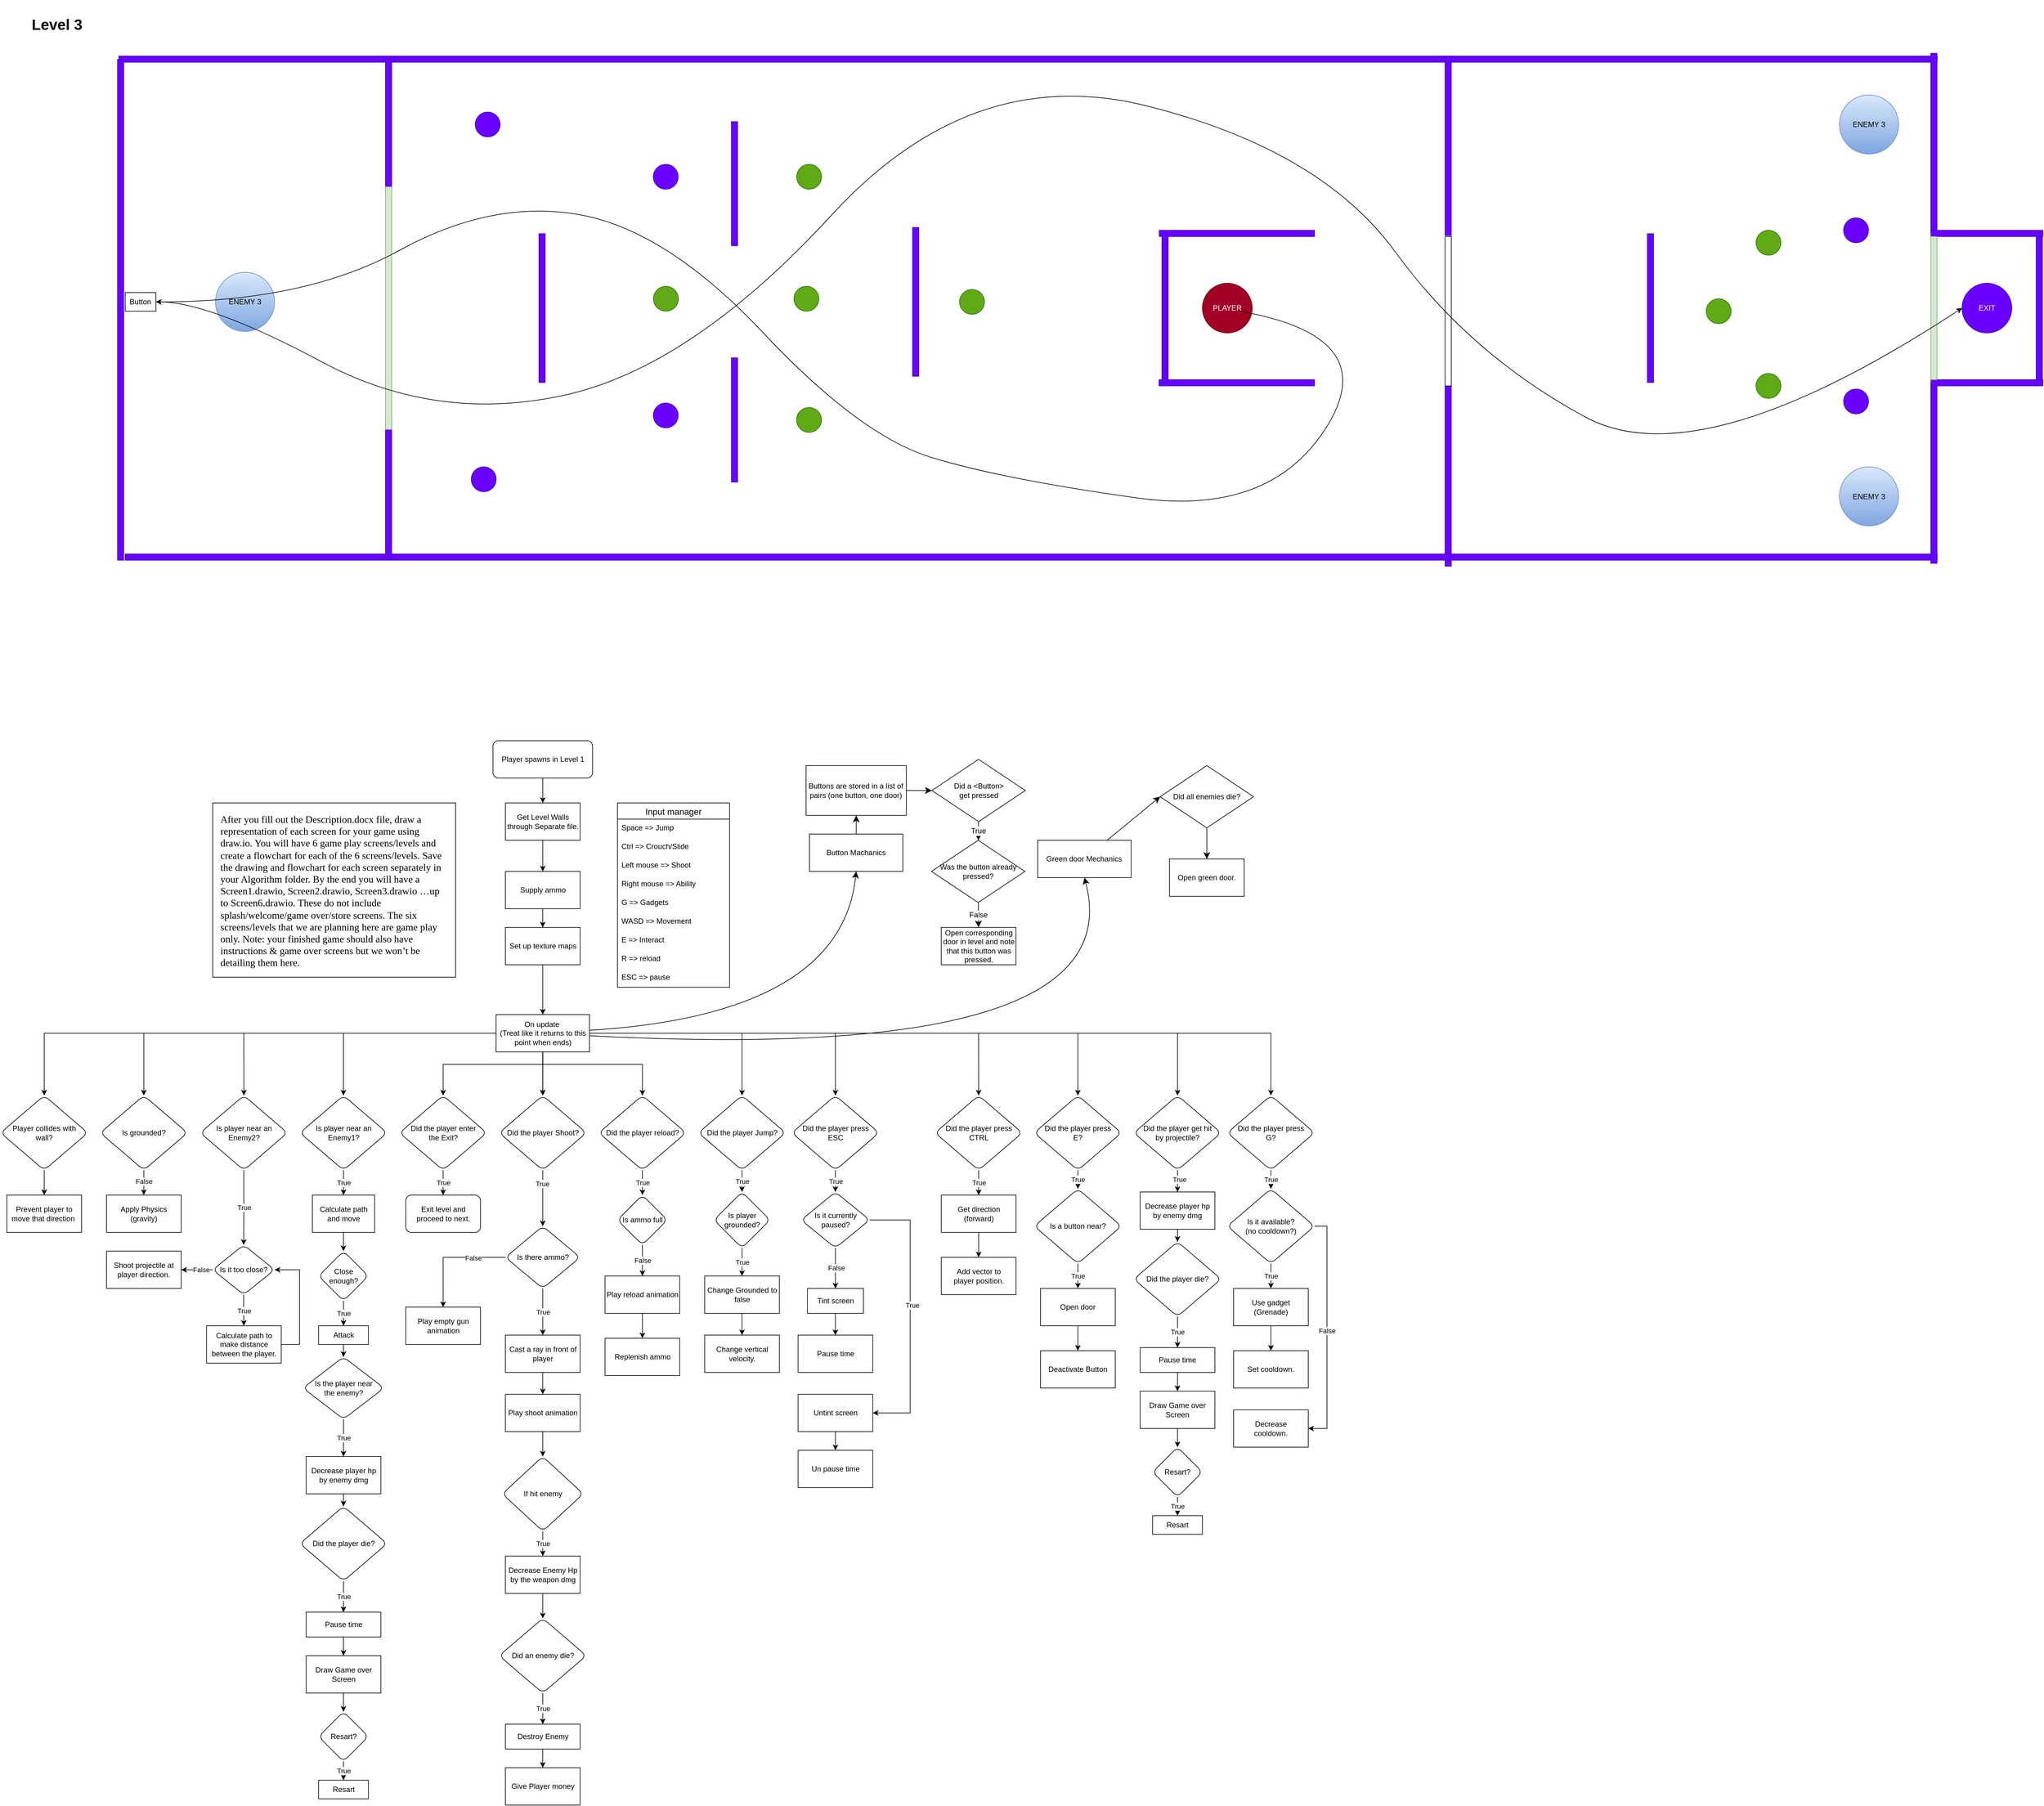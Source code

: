 <mxfile version="26.2.14">
  <diagram name="Page-1" id="2xfqD6G6PX9wo0LNrm-w">
    <mxGraphModel dx="1386" dy="951" grid="1" gridSize="10" guides="1" tooltips="1" connect="1" arrows="1" fold="1" page="1" pageScale="1" pageWidth="1200" pageHeight="2400" math="0" shadow="0">
      <root>
        <mxCell id="0" />
        <mxCell id="1" parent="0" />
        <mxCell id="4vGkz7nxXuu8QmF7Kftd-1" value="" style="edgeStyle=orthogonalEdgeStyle;rounded=0;orthogonalLoop=1;jettySize=auto;html=1;" parent="1" source="4vGkz7nxXuu8QmF7Kftd-2" target="4vGkz7nxXuu8QmF7Kftd-91" edge="1">
          <mxGeometry relative="1" as="geometry" />
        </mxCell>
        <mxCell id="4vGkz7nxXuu8QmF7Kftd-2" value="Player spawns in Level 1" style="rounded=1;whiteSpace=wrap;html=1;" parent="1" vertex="1">
          <mxGeometry x="790.64" y="1190" width="160" height="60" as="geometry" />
        </mxCell>
        <mxCell id="4vGkz7nxXuu8QmF7Kftd-3" value="Input manager" style="swimlane;fontStyle=0;childLayout=stackLayout;horizontal=1;startSize=26;horizontalStack=0;resizeParent=1;resizeParentMax=0;resizeLast=0;collapsible=1;marginBottom=0;align=center;fontSize=14;" parent="1" vertex="1">
          <mxGeometry x="990.64" y="1290" width="180" height="296" as="geometry">
            <mxRectangle x="790" y="520" width="130" height="30" as="alternateBounds" />
          </mxGeometry>
        </mxCell>
        <mxCell id="4vGkz7nxXuu8QmF7Kftd-4" value="Space =&amp;gt; Jump" style="text;strokeColor=none;fillColor=none;spacingLeft=4;spacingRight=4;overflow=hidden;rotatable=0;points=[[0,0.5],[1,0.5]];portConstraint=eastwest;fontSize=12;whiteSpace=wrap;html=1;" parent="4vGkz7nxXuu8QmF7Kftd-3" vertex="1">
          <mxGeometry y="26" width="180" height="30" as="geometry" />
        </mxCell>
        <mxCell id="4vGkz7nxXuu8QmF7Kftd-5" value="Ctrl =&amp;gt; Crouch/Slide" style="text;strokeColor=none;fillColor=none;spacingLeft=4;spacingRight=4;overflow=hidden;rotatable=0;points=[[0,0.5],[1,0.5]];portConstraint=eastwest;fontSize=12;whiteSpace=wrap;html=1;" parent="4vGkz7nxXuu8QmF7Kftd-3" vertex="1">
          <mxGeometry y="56" width="180" height="30" as="geometry" />
        </mxCell>
        <mxCell id="4vGkz7nxXuu8QmF7Kftd-6" value="Left mouse =&amp;gt; Shoot" style="text;strokeColor=none;fillColor=none;spacingLeft=4;spacingRight=4;overflow=hidden;rotatable=0;points=[[0,0.5],[1,0.5]];portConstraint=eastwest;fontSize=12;whiteSpace=wrap;html=1;" parent="4vGkz7nxXuu8QmF7Kftd-3" vertex="1">
          <mxGeometry y="86" width="180" height="30" as="geometry" />
        </mxCell>
        <mxCell id="4vGkz7nxXuu8QmF7Kftd-7" value="Right mouse =&amp;gt; Ability" style="text;strokeColor=none;fillColor=none;spacingLeft=4;spacingRight=4;overflow=hidden;rotatable=0;points=[[0,0.5],[1,0.5]];portConstraint=eastwest;fontSize=12;whiteSpace=wrap;html=1;" parent="4vGkz7nxXuu8QmF7Kftd-3" vertex="1">
          <mxGeometry y="116" width="180" height="30" as="geometry" />
        </mxCell>
        <mxCell id="4vGkz7nxXuu8QmF7Kftd-8" value="G =&amp;gt; Gadgets" style="text;strokeColor=none;fillColor=none;spacingLeft=4;spacingRight=4;overflow=hidden;rotatable=0;points=[[0,0.5],[1,0.5]];portConstraint=eastwest;fontSize=12;whiteSpace=wrap;html=1;" parent="4vGkz7nxXuu8QmF7Kftd-3" vertex="1">
          <mxGeometry y="146" width="180" height="30" as="geometry" />
        </mxCell>
        <mxCell id="4vGkz7nxXuu8QmF7Kftd-9" value="WASD =&amp;gt; Movement" style="text;strokeColor=none;fillColor=none;spacingLeft=4;spacingRight=4;overflow=hidden;rotatable=0;points=[[0,0.5],[1,0.5]];portConstraint=eastwest;fontSize=12;whiteSpace=wrap;html=1;" parent="4vGkz7nxXuu8QmF7Kftd-3" vertex="1">
          <mxGeometry y="176" width="180" height="30" as="geometry" />
        </mxCell>
        <mxCell id="4vGkz7nxXuu8QmF7Kftd-10" value="E =&amp;gt; Interact" style="text;strokeColor=none;fillColor=none;spacingLeft=4;spacingRight=4;overflow=hidden;rotatable=0;points=[[0,0.5],[1,0.5]];portConstraint=eastwest;fontSize=12;whiteSpace=wrap;html=1;" parent="4vGkz7nxXuu8QmF7Kftd-3" vertex="1">
          <mxGeometry y="206" width="180" height="30" as="geometry" />
        </mxCell>
        <mxCell id="4vGkz7nxXuu8QmF7Kftd-11" value="R =&amp;gt; reload" style="text;strokeColor=none;fillColor=none;spacingLeft=4;spacingRight=4;overflow=hidden;rotatable=0;points=[[0,0.5],[1,0.5]];portConstraint=eastwest;fontSize=12;whiteSpace=wrap;html=1;" parent="4vGkz7nxXuu8QmF7Kftd-3" vertex="1">
          <mxGeometry y="236" width="180" height="30" as="geometry" />
        </mxCell>
        <mxCell id="4vGkz7nxXuu8QmF7Kftd-12" value="ESC =&amp;gt; pause" style="text;strokeColor=none;fillColor=none;spacingLeft=4;spacingRight=4;overflow=hidden;rotatable=0;points=[[0,0.5],[1,0.5]];portConstraint=eastwest;fontSize=12;whiteSpace=wrap;html=1;" parent="4vGkz7nxXuu8QmF7Kftd-3" vertex="1">
          <mxGeometry y="266" width="180" height="30" as="geometry" />
        </mxCell>
        <mxCell id="4vGkz7nxXuu8QmF7Kftd-13" value="" style="edgeStyle=orthogonalEdgeStyle;rounded=0;orthogonalLoop=1;jettySize=auto;html=1;" parent="1" source="4vGkz7nxXuu8QmF7Kftd-15" target="4vGkz7nxXuu8QmF7Kftd-75" edge="1">
          <mxGeometry relative="1" as="geometry" />
        </mxCell>
        <mxCell id="4vGkz7nxXuu8QmF7Kftd-14" value="True" style="edgeLabel;html=1;align=center;verticalAlign=middle;resizable=0;points=[];" parent="4vGkz7nxXuu8QmF7Kftd-13" vertex="1" connectable="0">
          <mxGeometry x="-0.511" y="-1" relative="1" as="geometry">
            <mxPoint as="offset" />
          </mxGeometry>
        </mxCell>
        <mxCell id="4vGkz7nxXuu8QmF7Kftd-15" value="Did the player Shoot?" style="rhombus;whiteSpace=wrap;html=1;rounded=1;" parent="1" vertex="1">
          <mxGeometry x="800.64" y="1760" width="140" height="120" as="geometry" />
        </mxCell>
        <mxCell id="4vGkz7nxXuu8QmF7Kftd-16" value="Apply Physics (gravity)" style="rounded=0;whiteSpace=wrap;html=1;" parent="1" vertex="1">
          <mxGeometry x="170" y="1920" width="120" height="60" as="geometry" />
        </mxCell>
        <mxCell id="4vGkz7nxXuu8QmF7Kftd-17" value="" style="edgeStyle=orthogonalEdgeStyle;rounded=0;orthogonalLoop=1;jettySize=auto;html=1;" parent="1" source="4vGkz7nxXuu8QmF7Kftd-30" target="4vGkz7nxXuu8QmF7Kftd-15" edge="1">
          <mxGeometry relative="1" as="geometry" />
        </mxCell>
        <mxCell id="4vGkz7nxXuu8QmF7Kftd-18" value="" style="edgeStyle=orthogonalEdgeStyle;rounded=0;orthogonalLoop=1;jettySize=auto;html=1;" parent="1" source="4vGkz7nxXuu8QmF7Kftd-30" target="4vGkz7nxXuu8QmF7Kftd-15" edge="1">
          <mxGeometry relative="1" as="geometry" />
        </mxCell>
        <mxCell id="4vGkz7nxXuu8QmF7Kftd-19" style="edgeStyle=orthogonalEdgeStyle;rounded=0;orthogonalLoop=1;jettySize=auto;html=1;entryX=0.5;entryY=0;entryDx=0;entryDy=0;" parent="1" source="4vGkz7nxXuu8QmF7Kftd-30" target="4vGkz7nxXuu8QmF7Kftd-42" edge="1">
          <mxGeometry relative="1" as="geometry">
            <Array as="points">
              <mxPoint x="870.64" y="1710" />
              <mxPoint x="710.64" y="1710" />
            </Array>
          </mxGeometry>
        </mxCell>
        <mxCell id="4vGkz7nxXuu8QmF7Kftd-20" style="edgeStyle=orthogonalEdgeStyle;rounded=0;orthogonalLoop=1;jettySize=auto;html=1;" parent="1" source="4vGkz7nxXuu8QmF7Kftd-30" target="4vGkz7nxXuu8QmF7Kftd-59" edge="1">
          <mxGeometry relative="1" as="geometry" />
        </mxCell>
        <mxCell id="4vGkz7nxXuu8QmF7Kftd-21" style="edgeStyle=orthogonalEdgeStyle;rounded=0;orthogonalLoop=1;jettySize=auto;html=1;" parent="1" source="4vGkz7nxXuu8QmF7Kftd-30" target="4vGkz7nxXuu8QmF7Kftd-67" edge="1">
          <mxGeometry relative="1" as="geometry">
            <Array as="points">
              <mxPoint x="870.64" y="1710" />
              <mxPoint x="1030.64" y="1710" />
            </Array>
          </mxGeometry>
        </mxCell>
        <mxCell id="4vGkz7nxXuu8QmF7Kftd-22" style="edgeStyle=orthogonalEdgeStyle;rounded=0;orthogonalLoop=1;jettySize=auto;html=1;" parent="1" source="4vGkz7nxXuu8QmF7Kftd-30" target="4vGkz7nxXuu8QmF7Kftd-78" edge="1">
          <mxGeometry relative="1" as="geometry" />
        </mxCell>
        <mxCell id="4vGkz7nxXuu8QmF7Kftd-23" style="edgeStyle=orthogonalEdgeStyle;rounded=0;orthogonalLoop=1;jettySize=auto;html=1;" parent="1" source="4vGkz7nxXuu8QmF7Kftd-30" target="4vGkz7nxXuu8QmF7Kftd-89" edge="1">
          <mxGeometry relative="1" as="geometry" />
        </mxCell>
        <mxCell id="4vGkz7nxXuu8QmF7Kftd-24" style="edgeStyle=orthogonalEdgeStyle;rounded=0;orthogonalLoop=1;jettySize=auto;html=1;entryX=0.5;entryY=0;entryDx=0;entryDy=0;" parent="1" source="4vGkz7nxXuu8QmF7Kftd-30" target="4vGkz7nxXuu8QmF7Kftd-111" edge="1">
          <mxGeometry relative="1" as="geometry" />
        </mxCell>
        <mxCell id="4vGkz7nxXuu8QmF7Kftd-25" style="edgeStyle=orthogonalEdgeStyle;rounded=0;orthogonalLoop=1;jettySize=auto;html=1;entryX=0.5;entryY=0;entryDx=0;entryDy=0;" parent="1" source="4vGkz7nxXuu8QmF7Kftd-30" target="4vGkz7nxXuu8QmF7Kftd-97" edge="1">
          <mxGeometry relative="1" as="geometry" />
        </mxCell>
        <mxCell id="4vGkz7nxXuu8QmF7Kftd-26" style="edgeStyle=orthogonalEdgeStyle;rounded=0;orthogonalLoop=1;jettySize=auto;html=1;entryX=0.5;entryY=0;entryDx=0;entryDy=0;" parent="1" source="4vGkz7nxXuu8QmF7Kftd-30" target="4vGkz7nxXuu8QmF7Kftd-174" edge="1">
          <mxGeometry relative="1" as="geometry" />
        </mxCell>
        <mxCell id="4vGkz7nxXuu8QmF7Kftd-27" style="edgeStyle=orthogonalEdgeStyle;rounded=0;orthogonalLoop=1;jettySize=auto;html=1;entryX=0.5;entryY=0;entryDx=0;entryDy=0;" parent="1" source="4vGkz7nxXuu8QmF7Kftd-30" target="4vGkz7nxXuu8QmF7Kftd-177" edge="1">
          <mxGeometry relative="1" as="geometry" />
        </mxCell>
        <mxCell id="4vGkz7nxXuu8QmF7Kftd-28" style="edgeStyle=orthogonalEdgeStyle;rounded=0;orthogonalLoop=1;jettySize=auto;html=1;entryX=0.5;entryY=0;entryDx=0;entryDy=0;" parent="1" source="4vGkz7nxXuu8QmF7Kftd-30" target="4vGkz7nxXuu8QmF7Kftd-190" edge="1">
          <mxGeometry relative="1" as="geometry" />
        </mxCell>
        <mxCell id="4vGkz7nxXuu8QmF7Kftd-29" style="edgeStyle=orthogonalEdgeStyle;rounded=0;orthogonalLoop=1;jettySize=auto;html=1;entryX=0.5;entryY=0;entryDx=0;entryDy=0;" parent="1" source="4vGkz7nxXuu8QmF7Kftd-30" target="4vGkz7nxXuu8QmF7Kftd-206" edge="1">
          <mxGeometry relative="1" as="geometry" />
        </mxCell>
        <mxCell id="NjJisONS0e7iSbClvMFq-59" style="edgeStyle=orthogonalEdgeStyle;rounded=0;orthogonalLoop=1;jettySize=auto;html=1;entryX=0.5;entryY=0;entryDx=0;entryDy=0;" parent="1" source="4vGkz7nxXuu8QmF7Kftd-30" target="NjJisONS0e7iSbClvMFq-56" edge="1">
          <mxGeometry relative="1" as="geometry" />
        </mxCell>
        <mxCell id="AHHrEbp7xVRI3c2H2Wv2-3" style="edgeStyle=none;curved=1;rounded=0;orthogonalLoop=1;jettySize=auto;html=1;entryX=0.5;entryY=1;entryDx=0;entryDy=0;fontSize=12;startSize=8;endSize=8;" edge="1" parent="1" source="4vGkz7nxXuu8QmF7Kftd-30" target="AHHrEbp7xVRI3c2H2Wv2-1">
          <mxGeometry relative="1" as="geometry">
            <Array as="points">
              <mxPoint x="1350" y="1630" />
            </Array>
          </mxGeometry>
        </mxCell>
        <mxCell id="AHHrEbp7xVRI3c2H2Wv2-28" style="edgeStyle=none;curved=1;rounded=0;orthogonalLoop=1;jettySize=auto;html=1;entryX=0.5;entryY=1;entryDx=0;entryDy=0;fontSize=12;startSize=8;endSize=8;" edge="1" parent="1" source="4vGkz7nxXuu8QmF7Kftd-30">
          <mxGeometry relative="1" as="geometry">
            <mxPoint x="1740.48" y="1410" as="targetPoint" />
            <Array as="points">
              <mxPoint x="1820" y="1710" />
            </Array>
          </mxGeometry>
        </mxCell>
        <mxCell id="4vGkz7nxXuu8QmF7Kftd-30" value="On update&amp;nbsp;&lt;div&gt;(Treat like it returns to this point when ends)&lt;/div&gt;" style="rounded=0;whiteSpace=wrap;html=1;" parent="1" vertex="1">
          <mxGeometry x="795.64" y="1630" width="150" height="60" as="geometry" />
        </mxCell>
        <mxCell id="4vGkz7nxXuu8QmF7Kftd-31" value="" style="edgeStyle=orthogonalEdgeStyle;rounded=0;orthogonalLoop=1;jettySize=auto;html=1;" parent="1" source="4vGkz7nxXuu8QmF7Kftd-32" target="4vGkz7nxXuu8QmF7Kftd-86" edge="1">
          <mxGeometry relative="1" as="geometry" />
        </mxCell>
        <mxCell id="4vGkz7nxXuu8QmF7Kftd-32" value="Cast a ray in front of player" style="rounded=0;whiteSpace=wrap;html=1;" parent="1" vertex="1">
          <mxGeometry x="810.64" y="2145" width="120" height="60" as="geometry" />
        </mxCell>
        <mxCell id="4vGkz7nxXuu8QmF7Kftd-33" value="True" style="edgeStyle=orthogonalEdgeStyle;rounded=0;orthogonalLoop=1;jettySize=auto;html=1;" parent="1" source="4vGkz7nxXuu8QmF7Kftd-34" target="4vGkz7nxXuu8QmF7Kftd-36" edge="1">
          <mxGeometry relative="1" as="geometry" />
        </mxCell>
        <mxCell id="4vGkz7nxXuu8QmF7Kftd-34" value="If hit enemy" style="rhombus;whiteSpace=wrap;html=1;rounded=1;" parent="1" vertex="1">
          <mxGeometry x="805.64" y="2340" width="130" height="120" as="geometry" />
        </mxCell>
        <mxCell id="4vGkz7nxXuu8QmF7Kftd-35" value="" style="edgeStyle=orthogonalEdgeStyle;rounded=0;orthogonalLoop=1;jettySize=auto;html=1;" parent="1" source="4vGkz7nxXuu8QmF7Kftd-36" target="4vGkz7nxXuu8QmF7Kftd-45" edge="1">
          <mxGeometry relative="1" as="geometry" />
        </mxCell>
        <mxCell id="4vGkz7nxXuu8QmF7Kftd-36" value="Decrease Enemy Hp by the weapon dmg" style="whiteSpace=wrap;html=1;rounded=0;" parent="1" vertex="1">
          <mxGeometry x="810.64" y="2500" width="120" height="60" as="geometry" />
        </mxCell>
        <mxCell id="4vGkz7nxXuu8QmF7Kftd-37" value="True" style="edgeStyle=orthogonalEdgeStyle;rounded=0;orthogonalLoop=1;jettySize=auto;html=1;" parent="1" source="4vGkz7nxXuu8QmF7Kftd-38" target="4vGkz7nxXuu8QmF7Kftd-40" edge="1">
          <mxGeometry relative="1" as="geometry" />
        </mxCell>
        <mxCell id="4vGkz7nxXuu8QmF7Kftd-38" value="Is the player near the enemy?" style="rhombus;whiteSpace=wrap;html=1;rounded=1;spacing=10;" parent="1" vertex="1">
          <mxGeometry x="485.64" y="2180" width="130" height="100" as="geometry" />
        </mxCell>
        <mxCell id="4vGkz7nxXuu8QmF7Kftd-39" value="" style="edgeStyle=orthogonalEdgeStyle;rounded=0;orthogonalLoop=1;jettySize=auto;html=1;" parent="1" source="4vGkz7nxXuu8QmF7Kftd-40" target="4vGkz7nxXuu8QmF7Kftd-50" edge="1">
          <mxGeometry relative="1" as="geometry" />
        </mxCell>
        <mxCell id="4vGkz7nxXuu8QmF7Kftd-40" value="Decrease player hp by enemy dmg" style="rounded=0;whiteSpace=wrap;html=1;" parent="1" vertex="1">
          <mxGeometry x="490.64" y="2340" width="120" height="60" as="geometry" />
        </mxCell>
        <mxCell id="4vGkz7nxXuu8QmF7Kftd-41" value="True" style="edgeStyle=orthogonalEdgeStyle;rounded=0;orthogonalLoop=1;jettySize=auto;html=1;" parent="1" source="4vGkz7nxXuu8QmF7Kftd-42" target="4vGkz7nxXuu8QmF7Kftd-43" edge="1">
          <mxGeometry relative="1" as="geometry" />
        </mxCell>
        <mxCell id="4vGkz7nxXuu8QmF7Kftd-42" value="Did the player enter the Exit?" style="rhombus;whiteSpace=wrap;html=1;rounded=1;spacingLeft=10;spacingRight=10;" parent="1" vertex="1">
          <mxGeometry x="640.64" y="1760" width="140" height="120" as="geometry" />
        </mxCell>
        <mxCell id="4vGkz7nxXuu8QmF7Kftd-43" value="Exit level and proceed to next." style="whiteSpace=wrap;html=1;rounded=1;spacingLeft=10;spacingRight=10;" parent="1" vertex="1">
          <mxGeometry x="650.64" y="1920" width="120" height="60" as="geometry" />
        </mxCell>
        <mxCell id="4vGkz7nxXuu8QmF7Kftd-44" value="True" style="edgeStyle=orthogonalEdgeStyle;rounded=0;orthogonalLoop=1;jettySize=auto;html=1;" parent="1" source="4vGkz7nxXuu8QmF7Kftd-45" target="4vGkz7nxXuu8QmF7Kftd-47" edge="1">
          <mxGeometry relative="1" as="geometry" />
        </mxCell>
        <mxCell id="4vGkz7nxXuu8QmF7Kftd-45" value="Did an enemy die?" style="rhombus;whiteSpace=wrap;html=1;rounded=1;" parent="1" vertex="1">
          <mxGeometry x="800.64" y="2600" width="140" height="120" as="geometry" />
        </mxCell>
        <mxCell id="4vGkz7nxXuu8QmF7Kftd-46" value="" style="edgeStyle=orthogonalEdgeStyle;rounded=0;orthogonalLoop=1;jettySize=auto;html=1;" parent="1" source="4vGkz7nxXuu8QmF7Kftd-47" target="4vGkz7nxXuu8QmF7Kftd-48" edge="1">
          <mxGeometry relative="1" as="geometry" />
        </mxCell>
        <mxCell id="4vGkz7nxXuu8QmF7Kftd-47" value="Destroy Enemy" style="whiteSpace=wrap;html=1;rounded=0;" parent="1" vertex="1">
          <mxGeometry x="810.64" y="2770" width="120" height="40" as="geometry" />
        </mxCell>
        <mxCell id="4vGkz7nxXuu8QmF7Kftd-48" value="Give Player money" style="whiteSpace=wrap;html=1;rounded=0;" parent="1" vertex="1">
          <mxGeometry x="810.64" y="2840" width="120" height="60" as="geometry" />
        </mxCell>
        <mxCell id="4vGkz7nxXuu8QmF7Kftd-49" value="True" style="edgeStyle=orthogonalEdgeStyle;rounded=0;orthogonalLoop=1;jettySize=auto;html=1;" parent="1" source="4vGkz7nxXuu8QmF7Kftd-50" target="4vGkz7nxXuu8QmF7Kftd-52" edge="1">
          <mxGeometry relative="1" as="geometry" />
        </mxCell>
        <mxCell id="4vGkz7nxXuu8QmF7Kftd-50" value="Did the player die?" style="rhombus;whiteSpace=wrap;html=1;rounded=1;" parent="1" vertex="1">
          <mxGeometry x="480.64" y="2420" width="140" height="120" as="geometry" />
        </mxCell>
        <mxCell id="4vGkz7nxXuu8QmF7Kftd-51" value="" style="edgeStyle=orthogonalEdgeStyle;rounded=0;orthogonalLoop=1;jettySize=auto;html=1;" parent="1" source="4vGkz7nxXuu8QmF7Kftd-52" target="4vGkz7nxXuu8QmF7Kftd-54" edge="1">
          <mxGeometry relative="1" as="geometry" />
        </mxCell>
        <mxCell id="4vGkz7nxXuu8QmF7Kftd-52" value="Pause time" style="whiteSpace=wrap;html=1;rounded=0;" parent="1" vertex="1">
          <mxGeometry x="490.64" y="2590" width="120" height="40" as="geometry" />
        </mxCell>
        <mxCell id="4vGkz7nxXuu8QmF7Kftd-53" value="" style="edgeStyle=orthogonalEdgeStyle;rounded=0;orthogonalLoop=1;jettySize=auto;html=1;" parent="1" source="4vGkz7nxXuu8QmF7Kftd-54" target="4vGkz7nxXuu8QmF7Kftd-56" edge="1">
          <mxGeometry relative="1" as="geometry" />
        </mxCell>
        <mxCell id="4vGkz7nxXuu8QmF7Kftd-54" value="Draw Game over Screen" style="whiteSpace=wrap;html=1;rounded=0;" parent="1" vertex="1">
          <mxGeometry x="490.64" y="2660" width="120" height="60" as="geometry" />
        </mxCell>
        <mxCell id="4vGkz7nxXuu8QmF7Kftd-55" value="True" style="edgeStyle=orthogonalEdgeStyle;rounded=0;orthogonalLoop=1;jettySize=auto;html=1;" parent="1" source="4vGkz7nxXuu8QmF7Kftd-56" target="4vGkz7nxXuu8QmF7Kftd-57" edge="1">
          <mxGeometry relative="1" as="geometry" />
        </mxCell>
        <mxCell id="4vGkz7nxXuu8QmF7Kftd-56" value="Resart?" style="rhombus;whiteSpace=wrap;html=1;rounded=1;" parent="1" vertex="1">
          <mxGeometry x="510.64" y="2750" width="80" height="80" as="geometry" />
        </mxCell>
        <mxCell id="4vGkz7nxXuu8QmF7Kftd-57" value="Resart" style="whiteSpace=wrap;html=1;rounded=0;" parent="1" vertex="1">
          <mxGeometry x="510.64" y="2860" width="80" height="30" as="geometry" />
        </mxCell>
        <mxCell id="4vGkz7nxXuu8QmF7Kftd-58" value="True" style="edgeStyle=orthogonalEdgeStyle;rounded=0;orthogonalLoop=1;jettySize=auto;html=1;" parent="1" source="4vGkz7nxXuu8QmF7Kftd-59" target="4vGkz7nxXuu8QmF7Kftd-61" edge="1">
          <mxGeometry relative="1" as="geometry" />
        </mxCell>
        <mxCell id="4vGkz7nxXuu8QmF7Kftd-59" value="Is player near an Enemy1?" style="rhombus;whiteSpace=wrap;html=1;rounded=1;spacingLeft=10;spacingRight=10;" parent="1" vertex="1">
          <mxGeometry x="480.64" y="1760" width="140" height="120" as="geometry" />
        </mxCell>
        <mxCell id="4vGkz7nxXuu8QmF7Kftd-60" value="" style="edgeStyle=orthogonalEdgeStyle;rounded=0;orthogonalLoop=1;jettySize=auto;html=1;" parent="1" source="4vGkz7nxXuu8QmF7Kftd-61" target="4vGkz7nxXuu8QmF7Kftd-63" edge="1">
          <mxGeometry relative="1" as="geometry" />
        </mxCell>
        <mxCell id="4vGkz7nxXuu8QmF7Kftd-61" value="Calculate path and move" style="whiteSpace=wrap;html=1;rounded=0;" parent="1" vertex="1">
          <mxGeometry x="500.64" y="1920" width="100" height="60" as="geometry" />
        </mxCell>
        <mxCell id="4vGkz7nxXuu8QmF7Kftd-62" value="True" style="edgeStyle=orthogonalEdgeStyle;rounded=0;orthogonalLoop=1;jettySize=auto;html=1;" parent="1" source="4vGkz7nxXuu8QmF7Kftd-63" target="4vGkz7nxXuu8QmF7Kftd-65" edge="1">
          <mxGeometry relative="1" as="geometry" />
        </mxCell>
        <mxCell id="4vGkz7nxXuu8QmF7Kftd-63" value="Close enough?" style="rhombus;whiteSpace=wrap;html=1;rounded=1;" parent="1" vertex="1">
          <mxGeometry x="510.64" y="2010" width="80" height="80" as="geometry" />
        </mxCell>
        <mxCell id="4vGkz7nxXuu8QmF7Kftd-64" value="" style="edgeStyle=orthogonalEdgeStyle;rounded=0;orthogonalLoop=1;jettySize=auto;html=1;" parent="1" source="4vGkz7nxXuu8QmF7Kftd-65" target="4vGkz7nxXuu8QmF7Kftd-38" edge="1">
          <mxGeometry relative="1" as="geometry" />
        </mxCell>
        <mxCell id="4vGkz7nxXuu8QmF7Kftd-65" value="Attack" style="whiteSpace=wrap;html=1;rounded=0;" parent="1" vertex="1">
          <mxGeometry x="510.64" y="2130" width="80" height="30" as="geometry" />
        </mxCell>
        <mxCell id="4vGkz7nxXuu8QmF7Kftd-66" value="True" style="edgeStyle=orthogonalEdgeStyle;rounded=0;orthogonalLoop=1;jettySize=auto;html=1;" parent="1" source="4vGkz7nxXuu8QmF7Kftd-67" target="4vGkz7nxXuu8QmF7Kftd-69" edge="1">
          <mxGeometry relative="1" as="geometry" />
        </mxCell>
        <mxCell id="4vGkz7nxXuu8QmF7Kftd-67" value="Did the player reload?" style="rhombus;whiteSpace=wrap;html=1;rounded=1;" parent="1" vertex="1">
          <mxGeometry x="960.64" y="1760" width="140" height="120" as="geometry" />
        </mxCell>
        <mxCell id="4vGkz7nxXuu8QmF7Kftd-68" value="False" style="edgeStyle=orthogonalEdgeStyle;rounded=0;orthogonalLoop=1;jettySize=auto;html=1;" parent="1" source="4vGkz7nxXuu8QmF7Kftd-69" target="4vGkz7nxXuu8QmF7Kftd-71" edge="1">
          <mxGeometry relative="1" as="geometry" />
        </mxCell>
        <mxCell id="4vGkz7nxXuu8QmF7Kftd-69" value="Is ammo full" style="rhombus;whiteSpace=wrap;html=1;rounded=1;" parent="1" vertex="1">
          <mxGeometry x="990.64" y="1920" width="80" height="80" as="geometry" />
        </mxCell>
        <mxCell id="4vGkz7nxXuu8QmF7Kftd-70" value="" style="edgeStyle=orthogonalEdgeStyle;rounded=0;orthogonalLoop=1;jettySize=auto;html=1;" parent="1" source="4vGkz7nxXuu8QmF7Kftd-71" target="4vGkz7nxXuu8QmF7Kftd-76" edge="1">
          <mxGeometry relative="1" as="geometry" />
        </mxCell>
        <mxCell id="4vGkz7nxXuu8QmF7Kftd-71" value="Play reload animation" style="whiteSpace=wrap;html=1;rounded=0;" parent="1" vertex="1">
          <mxGeometry x="970.64" y="2050" width="120" height="60" as="geometry" />
        </mxCell>
        <mxCell id="4vGkz7nxXuu8QmF7Kftd-72" value="True" style="edgeStyle=orthogonalEdgeStyle;rounded=0;orthogonalLoop=1;jettySize=auto;html=1;" parent="1" source="4vGkz7nxXuu8QmF7Kftd-75" target="4vGkz7nxXuu8QmF7Kftd-32" edge="1">
          <mxGeometry relative="1" as="geometry" />
        </mxCell>
        <mxCell id="4vGkz7nxXuu8QmF7Kftd-73" value="" style="edgeStyle=orthogonalEdgeStyle;rounded=0;orthogonalLoop=1;jettySize=auto;html=1;" parent="1" source="4vGkz7nxXuu8QmF7Kftd-75" target="4vGkz7nxXuu8QmF7Kftd-84" edge="1">
          <mxGeometry relative="1" as="geometry" />
        </mxCell>
        <mxCell id="4vGkz7nxXuu8QmF7Kftd-74" value="False" style="edgeLabel;html=1;align=center;verticalAlign=middle;resizable=0;points=[];" parent="4vGkz7nxXuu8QmF7Kftd-73" vertex="1" connectable="0">
          <mxGeometry x="-0.43" y="1" relative="1" as="geometry">
            <mxPoint as="offset" />
          </mxGeometry>
        </mxCell>
        <mxCell id="4vGkz7nxXuu8QmF7Kftd-75" value="Is there ammo?" style="rhombus;whiteSpace=wrap;html=1;rounded=1;" parent="1" vertex="1">
          <mxGeometry x="810.64" y="1970" width="120" height="100" as="geometry" />
        </mxCell>
        <mxCell id="4vGkz7nxXuu8QmF7Kftd-76" value="Replenish ammo" style="whiteSpace=wrap;html=1;rounded=0;" parent="1" vertex="1">
          <mxGeometry x="970.64" y="2150" width="120" height="60" as="geometry" />
        </mxCell>
        <mxCell id="4vGkz7nxXuu8QmF7Kftd-77" value="True" style="edgeStyle=orthogonalEdgeStyle;rounded=0;orthogonalLoop=1;jettySize=auto;html=1;" parent="1" source="4vGkz7nxXuu8QmF7Kftd-78" target="4vGkz7nxXuu8QmF7Kftd-80" edge="1">
          <mxGeometry relative="1" as="geometry" />
        </mxCell>
        <mxCell id="4vGkz7nxXuu8QmF7Kftd-78" value="Did the player Jump?" style="rhombus;whiteSpace=wrap;html=1;rounded=1;" parent="1" vertex="1">
          <mxGeometry x="1120.64" y="1760" width="140" height="120" as="geometry" />
        </mxCell>
        <mxCell id="4vGkz7nxXuu8QmF7Kftd-79" value="True" style="edgeStyle=orthogonalEdgeStyle;rounded=0;orthogonalLoop=1;jettySize=auto;html=1;" parent="1" source="4vGkz7nxXuu8QmF7Kftd-80" target="4vGkz7nxXuu8QmF7Kftd-82" edge="1">
          <mxGeometry relative="1" as="geometry" />
        </mxCell>
        <mxCell id="4vGkz7nxXuu8QmF7Kftd-80" value="Is player grounded?" style="rhombus;whiteSpace=wrap;html=1;rounded=1;" parent="1" vertex="1">
          <mxGeometry x="1145.64" y="1915" width="90" height="90" as="geometry" />
        </mxCell>
        <mxCell id="4vGkz7nxXuu8QmF7Kftd-81" value="" style="edgeStyle=orthogonalEdgeStyle;rounded=0;orthogonalLoop=1;jettySize=auto;html=1;" parent="1" source="4vGkz7nxXuu8QmF7Kftd-82" target="4vGkz7nxXuu8QmF7Kftd-83" edge="1">
          <mxGeometry relative="1" as="geometry" />
        </mxCell>
        <mxCell id="4vGkz7nxXuu8QmF7Kftd-82" value="Change Grounded to false" style="whiteSpace=wrap;html=1;rounded=0;" parent="1" vertex="1">
          <mxGeometry x="1130.64" y="2050" width="120" height="60" as="geometry" />
        </mxCell>
        <mxCell id="4vGkz7nxXuu8QmF7Kftd-83" value="Change vertical velocity." style="whiteSpace=wrap;html=1;rounded=0;" parent="1" vertex="1">
          <mxGeometry x="1130.64" y="2145" width="120" height="60" as="geometry" />
        </mxCell>
        <mxCell id="4vGkz7nxXuu8QmF7Kftd-84" value="Play empty gun animation" style="whiteSpace=wrap;html=1;rounded=0;" parent="1" vertex="1">
          <mxGeometry x="650.64" y="2100" width="120" height="60" as="geometry" />
        </mxCell>
        <mxCell id="4vGkz7nxXuu8QmF7Kftd-85" value="" style="edgeStyle=orthogonalEdgeStyle;rounded=0;orthogonalLoop=1;jettySize=auto;html=1;" parent="1" source="4vGkz7nxXuu8QmF7Kftd-86" target="4vGkz7nxXuu8QmF7Kftd-34" edge="1">
          <mxGeometry relative="1" as="geometry" />
        </mxCell>
        <mxCell id="4vGkz7nxXuu8QmF7Kftd-86" value="Play shoot animation" style="whiteSpace=wrap;html=1;rounded=0;" parent="1" vertex="1">
          <mxGeometry x="810.64" y="2240" width="120" height="60" as="geometry" />
        </mxCell>
        <mxCell id="4vGkz7nxXuu8QmF7Kftd-87" style="edgeStyle=orthogonalEdgeStyle;rounded=0;orthogonalLoop=1;jettySize=auto;html=1;" parent="1" source="4vGkz7nxXuu8QmF7Kftd-89" target="4vGkz7nxXuu8QmF7Kftd-16" edge="1">
          <mxGeometry relative="1" as="geometry" />
        </mxCell>
        <mxCell id="4vGkz7nxXuu8QmF7Kftd-88" value="False" style="edgeLabel;html=1;align=center;verticalAlign=middle;resizable=0;points=[];" parent="4vGkz7nxXuu8QmF7Kftd-87" vertex="1" connectable="0">
          <mxGeometry x="-0.102" relative="1" as="geometry">
            <mxPoint as="offset" />
          </mxGeometry>
        </mxCell>
        <mxCell id="4vGkz7nxXuu8QmF7Kftd-89" value="Is grounded?" style="rhombus;whiteSpace=wrap;html=1;rounded=1;" parent="1" vertex="1">
          <mxGeometry x="160" y="1760" width="140" height="120" as="geometry" />
        </mxCell>
        <mxCell id="4vGkz7nxXuu8QmF7Kftd-90" value="" style="edgeStyle=orthogonalEdgeStyle;rounded=0;orthogonalLoop=1;jettySize=auto;html=1;" parent="1" source="4vGkz7nxXuu8QmF7Kftd-91" target="4vGkz7nxXuu8QmF7Kftd-93" edge="1">
          <mxGeometry relative="1" as="geometry" />
        </mxCell>
        <mxCell id="4vGkz7nxXuu8QmF7Kftd-91" value="Get Level Walls through Separate file." style="rounded=0;whiteSpace=wrap;html=1;" parent="1" vertex="1">
          <mxGeometry x="810.64" y="1290" width="120" height="60" as="geometry" />
        </mxCell>
        <mxCell id="4vGkz7nxXuu8QmF7Kftd-92" value="" style="edgeStyle=orthogonalEdgeStyle;rounded=0;orthogonalLoop=1;jettySize=auto;html=1;" parent="1" source="4vGkz7nxXuu8QmF7Kftd-93" target="4vGkz7nxXuu8QmF7Kftd-95" edge="1">
          <mxGeometry relative="1" as="geometry" />
        </mxCell>
        <mxCell id="4vGkz7nxXuu8QmF7Kftd-93" value="Supply ammo" style="whiteSpace=wrap;html=1;rounded=0;" parent="1" vertex="1">
          <mxGeometry x="810.64" y="1400" width="120" height="60" as="geometry" />
        </mxCell>
        <mxCell id="4vGkz7nxXuu8QmF7Kftd-94" style="edgeStyle=orthogonalEdgeStyle;rounded=0;orthogonalLoop=1;jettySize=auto;html=1;entryX=0.5;entryY=0;entryDx=0;entryDy=0;" parent="1" source="4vGkz7nxXuu8QmF7Kftd-95" target="4vGkz7nxXuu8QmF7Kftd-30" edge="1">
          <mxGeometry relative="1" as="geometry" />
        </mxCell>
        <mxCell id="4vGkz7nxXuu8QmF7Kftd-95" value="Set up texture maps" style="whiteSpace=wrap;html=1;rounded=0;" parent="1" vertex="1">
          <mxGeometry x="810.64" y="1490" width="120" height="60" as="geometry" />
        </mxCell>
        <mxCell id="4vGkz7nxXuu8QmF7Kftd-96" value="True" style="edgeStyle=orthogonalEdgeStyle;rounded=0;orthogonalLoop=1;jettySize=auto;html=1;" parent="1" source="4vGkz7nxXuu8QmF7Kftd-97" target="4vGkz7nxXuu8QmF7Kftd-105" edge="1">
          <mxGeometry relative="1" as="geometry" />
        </mxCell>
        <mxCell id="4vGkz7nxXuu8QmF7Kftd-97" value="Did the player press ESC" style="rhombus;whiteSpace=wrap;html=1;rounded=1;spacingRight=10;spacingLeft=10;" parent="1" vertex="1">
          <mxGeometry x="1270.64" y="1760" width="140" height="120" as="geometry" />
        </mxCell>
        <mxCell id="4vGkz7nxXuu8QmF7Kftd-98" value="" style="edgeStyle=orthogonalEdgeStyle;rounded=0;orthogonalLoop=1;jettySize=auto;html=1;" parent="1" source="4vGkz7nxXuu8QmF7Kftd-99" target="4vGkz7nxXuu8QmF7Kftd-100" edge="1">
          <mxGeometry relative="1" as="geometry" />
        </mxCell>
        <mxCell id="4vGkz7nxXuu8QmF7Kftd-99" value="Tint screen" style="whiteSpace=wrap;html=1;rounded=0;spacingRight=10;spacingLeft=10;" parent="1" vertex="1">
          <mxGeometry x="1295.64" y="2070" width="90" height="40" as="geometry" />
        </mxCell>
        <mxCell id="4vGkz7nxXuu8QmF7Kftd-100" value="Pause time" style="whiteSpace=wrap;html=1;rounded=0;spacingRight=10;spacingLeft=10;" parent="1" vertex="1">
          <mxGeometry x="1280.64" y="2145" width="120" height="60" as="geometry" />
        </mxCell>
        <mxCell id="4vGkz7nxXuu8QmF7Kftd-101" value="" style="edgeStyle=orthogonalEdgeStyle;rounded=0;orthogonalLoop=1;jettySize=auto;html=1;" parent="1" source="4vGkz7nxXuu8QmF7Kftd-105" target="4vGkz7nxXuu8QmF7Kftd-99" edge="1">
          <mxGeometry relative="1" as="geometry" />
        </mxCell>
        <mxCell id="4vGkz7nxXuu8QmF7Kftd-102" value="False" style="edgeLabel;html=1;align=center;verticalAlign=middle;resizable=0;points=[];" parent="4vGkz7nxXuu8QmF7Kftd-101" vertex="1" connectable="0">
          <mxGeometry x="-0.013" y="1" relative="1" as="geometry">
            <mxPoint as="offset" />
          </mxGeometry>
        </mxCell>
        <mxCell id="4vGkz7nxXuu8QmF7Kftd-103" value="" style="edgeStyle=orthogonalEdgeStyle;rounded=0;orthogonalLoop=1;jettySize=auto;html=1;" parent="1" source="4vGkz7nxXuu8QmF7Kftd-105" target="4vGkz7nxXuu8QmF7Kftd-107" edge="1">
          <mxGeometry relative="1" as="geometry">
            <Array as="points">
              <mxPoint x="1460.64" y="1960" />
              <mxPoint x="1460.64" y="2270" />
            </Array>
          </mxGeometry>
        </mxCell>
        <mxCell id="4vGkz7nxXuu8QmF7Kftd-104" value="True" style="edgeLabel;html=1;align=center;verticalAlign=middle;resizable=0;points=[];" parent="4vGkz7nxXuu8QmF7Kftd-103" vertex="1" connectable="0">
          <mxGeometry x="-0.074" y="3" relative="1" as="geometry">
            <mxPoint as="offset" />
          </mxGeometry>
        </mxCell>
        <mxCell id="4vGkz7nxXuu8QmF7Kftd-105" value="Is it currently paused?" style="rhombus;whiteSpace=wrap;html=1;rounded=1;spacingRight=10;spacingLeft=10;" parent="1" vertex="1">
          <mxGeometry x="1285.64" y="1915" width="110" height="90" as="geometry" />
        </mxCell>
        <mxCell id="4vGkz7nxXuu8QmF7Kftd-106" value="" style="edgeStyle=orthogonalEdgeStyle;rounded=0;orthogonalLoop=1;jettySize=auto;html=1;" parent="1" source="4vGkz7nxXuu8QmF7Kftd-107" target="4vGkz7nxXuu8QmF7Kftd-108" edge="1">
          <mxGeometry relative="1" as="geometry" />
        </mxCell>
        <mxCell id="4vGkz7nxXuu8QmF7Kftd-107" value="Untint screen" style="whiteSpace=wrap;html=1;rounded=0;spacingRight=10;spacingLeft=10;" parent="1" vertex="1">
          <mxGeometry x="1280.64" y="2240" width="120" height="60" as="geometry" />
        </mxCell>
        <mxCell id="4vGkz7nxXuu8QmF7Kftd-108" value="Un pause time" style="whiteSpace=wrap;html=1;rounded=0;spacingRight=10;spacingLeft=10;" parent="1" vertex="1">
          <mxGeometry x="1280.64" y="2330" width="120" height="60" as="geometry" />
        </mxCell>
        <mxCell id="4vGkz7nxXuu8QmF7Kftd-109" value="&lt;span style=&quot;color: rgb(0, 0, 0); font-family: &amp;quot;Times New Roman&amp;quot;; font-size: medium;&quot;&gt;After you fill out the Description.docx file, draw a representation of each screen for your game using draw.io. You will have 6 game play screens/levels and create a flowchart for each of the 6 screens/levels. Save the drawing and flowchart for each screen separately in your Algorithm folder. By the end you will have a Screen1.drawio, Screen2.drawio, Screen3.drawio …up to Screen6.drawio. These do not include splash/welcome/game over/store screens. The six screens/levels that we are planning here are game play only. Note: your finished game should also have instructions &amp;amp; game over screens but we won’t be detailing them here.&lt;/span&gt;" style="rounded=0;whiteSpace=wrap;html=1;align=left;verticalAlign=top;spacingBottom=10;spacingLeft=10;spacingRight=10;spacingTop=10;" parent="1" vertex="1">
          <mxGeometry x="340.64" y="1290" width="390" height="280" as="geometry" />
        </mxCell>
        <mxCell id="4vGkz7nxXuu8QmF7Kftd-110" value="True" style="edgeStyle=orthogonalEdgeStyle;rounded=0;orthogonalLoop=1;jettySize=auto;html=1;" parent="1" source="4vGkz7nxXuu8QmF7Kftd-111" target="4vGkz7nxXuu8QmF7Kftd-113" edge="1">
          <mxGeometry relative="1" as="geometry" />
        </mxCell>
        <mxCell id="4vGkz7nxXuu8QmF7Kftd-111" value="Did the player press CTRL" style="rhombus;whiteSpace=wrap;html=1;rounded=1;spacingRight=10;spacingLeft=10;" parent="1" vertex="1">
          <mxGeometry x="1500.64" y="1760" width="140" height="120" as="geometry" />
        </mxCell>
        <mxCell id="4vGkz7nxXuu8QmF7Kftd-112" value="" style="edgeStyle=orthogonalEdgeStyle;rounded=0;orthogonalLoop=1;jettySize=auto;html=1;" parent="1" source="4vGkz7nxXuu8QmF7Kftd-113" target="4vGkz7nxXuu8QmF7Kftd-114" edge="1">
          <mxGeometry relative="1" as="geometry" />
        </mxCell>
        <mxCell id="4vGkz7nxXuu8QmF7Kftd-113" value="Get direction (forward)" style="whiteSpace=wrap;html=1;rounded=0;spacingRight=10;spacingLeft=10;" parent="1" vertex="1">
          <mxGeometry x="1510.64" y="1920" width="120" height="60" as="geometry" />
        </mxCell>
        <mxCell id="4vGkz7nxXuu8QmF7Kftd-114" value="Add vector to player position." style="whiteSpace=wrap;html=1;rounded=0;spacingRight=10;spacingLeft=10;" parent="1" vertex="1">
          <mxGeometry x="1510.64" y="2020" width="120" height="60" as="geometry" />
        </mxCell>
        <mxCell id="4vGkz7nxXuu8QmF7Kftd-115" value="Level 3" style="text;strokeColor=none;fillColor=none;html=1;fontSize=24;fontStyle=1;verticalAlign=middle;align=center;" parent="1" vertex="1">
          <mxGeometry width="180" height="80" as="geometry" />
        </mxCell>
        <mxCell id="4vGkz7nxXuu8QmF7Kftd-168" value="True" style="edgeStyle=orthogonalEdgeStyle;rounded=0;orthogonalLoop=1;jettySize=auto;html=1;" parent="1" source="4vGkz7nxXuu8QmF7Kftd-169" target="4vGkz7nxXuu8QmF7Kftd-171" edge="1">
          <mxGeometry relative="1" as="geometry" />
        </mxCell>
        <mxCell id="4vGkz7nxXuu8QmF7Kftd-169" value="Is a button near?" style="rhombus;whiteSpace=wrap;html=1;rounded=1;spacingRight=10;spacingLeft=10;" parent="1" vertex="1">
          <mxGeometry x="1660" y="1910" width="140" height="120" as="geometry" />
        </mxCell>
        <mxCell id="4vGkz7nxXuu8QmF7Kftd-170" value="" style="edgeStyle=orthogonalEdgeStyle;rounded=0;orthogonalLoop=1;jettySize=auto;html=1;" parent="1" source="4vGkz7nxXuu8QmF7Kftd-171" target="4vGkz7nxXuu8QmF7Kftd-172" edge="1">
          <mxGeometry relative="1" as="geometry" />
        </mxCell>
        <mxCell id="4vGkz7nxXuu8QmF7Kftd-171" value="Open door" style="whiteSpace=wrap;html=1;rounded=0;spacingRight=10;spacingLeft=10;" parent="1" vertex="1">
          <mxGeometry x="1670" y="2070" width="120" height="60" as="geometry" />
        </mxCell>
        <mxCell id="4vGkz7nxXuu8QmF7Kftd-172" value="Deactivate Button" style="whiteSpace=wrap;html=1;rounded=0;spacingRight=10;spacingLeft=10;" parent="1" vertex="1">
          <mxGeometry x="1670" y="2170" width="120" height="60" as="geometry" />
        </mxCell>
        <mxCell id="4vGkz7nxXuu8QmF7Kftd-173" value="True" style="edgeStyle=orthogonalEdgeStyle;rounded=0;orthogonalLoop=1;jettySize=auto;html=1;" parent="1" source="4vGkz7nxXuu8QmF7Kftd-174" target="4vGkz7nxXuu8QmF7Kftd-169" edge="1">
          <mxGeometry relative="1" as="geometry" />
        </mxCell>
        <mxCell id="4vGkz7nxXuu8QmF7Kftd-174" value="Did the player press E?" style="rhombus;whiteSpace=wrap;html=1;rounded=1;spacingRight=10;spacingLeft=10;" parent="1" vertex="1">
          <mxGeometry x="1660" y="1760" width="140" height="120" as="geometry" />
        </mxCell>
        <mxCell id="4vGkz7nxXuu8QmF7Kftd-175" style="edgeStyle=orthogonalEdgeStyle;rounded=0;orthogonalLoop=1;jettySize=auto;html=1;entryX=0.5;entryY=0;entryDx=0;entryDy=0;" parent="1" source="4vGkz7nxXuu8QmF7Kftd-177" target="4vGkz7nxXuu8QmF7Kftd-179" edge="1">
          <mxGeometry relative="1" as="geometry" />
        </mxCell>
        <mxCell id="4vGkz7nxXuu8QmF7Kftd-176" value="True" style="edgeLabel;html=1;align=center;verticalAlign=middle;resizable=0;points=[];" parent="4vGkz7nxXuu8QmF7Kftd-175" vertex="1" connectable="0">
          <mxGeometry x="0.102" y="3" relative="1" as="geometry">
            <mxPoint as="offset" />
          </mxGeometry>
        </mxCell>
        <mxCell id="4vGkz7nxXuu8QmF7Kftd-177" value="Did the player get hit by projectile?" style="rhombus;whiteSpace=wrap;html=1;rounded=1;spacingRight=10;spacingLeft=10;" parent="1" vertex="1">
          <mxGeometry x="1820" y="1760" width="140" height="120" as="geometry" />
        </mxCell>
        <mxCell id="4vGkz7nxXuu8QmF7Kftd-178" value="" style="edgeStyle=orthogonalEdgeStyle;rounded=0;orthogonalLoop=1;jettySize=auto;html=1;" parent="1" source="4vGkz7nxXuu8QmF7Kftd-179" target="4vGkz7nxXuu8QmF7Kftd-181" edge="1">
          <mxGeometry relative="1" as="geometry" />
        </mxCell>
        <mxCell id="4vGkz7nxXuu8QmF7Kftd-179" value="Decrease player hp by enemy dmg" style="rounded=0;whiteSpace=wrap;html=1;" parent="1" vertex="1">
          <mxGeometry x="1830" y="1915" width="120" height="60" as="geometry" />
        </mxCell>
        <mxCell id="4vGkz7nxXuu8QmF7Kftd-180" value="True" style="edgeStyle=orthogonalEdgeStyle;rounded=0;orthogonalLoop=1;jettySize=auto;html=1;" parent="1" source="4vGkz7nxXuu8QmF7Kftd-181" target="4vGkz7nxXuu8QmF7Kftd-183" edge="1">
          <mxGeometry relative="1" as="geometry" />
        </mxCell>
        <mxCell id="4vGkz7nxXuu8QmF7Kftd-181" value="Did the player die?" style="rhombus;whiteSpace=wrap;html=1;rounded=1;" parent="1" vertex="1">
          <mxGeometry x="1820" y="1995" width="140" height="120" as="geometry" />
        </mxCell>
        <mxCell id="4vGkz7nxXuu8QmF7Kftd-182" value="" style="edgeStyle=orthogonalEdgeStyle;rounded=0;orthogonalLoop=1;jettySize=auto;html=1;" parent="1" source="4vGkz7nxXuu8QmF7Kftd-183" target="4vGkz7nxXuu8QmF7Kftd-185" edge="1">
          <mxGeometry relative="1" as="geometry" />
        </mxCell>
        <mxCell id="4vGkz7nxXuu8QmF7Kftd-183" value="Pause time" style="whiteSpace=wrap;html=1;rounded=0;" parent="1" vertex="1">
          <mxGeometry x="1830" y="2165" width="120" height="40" as="geometry" />
        </mxCell>
        <mxCell id="4vGkz7nxXuu8QmF7Kftd-184" value="" style="edgeStyle=orthogonalEdgeStyle;rounded=0;orthogonalLoop=1;jettySize=auto;html=1;" parent="1" source="4vGkz7nxXuu8QmF7Kftd-185" target="4vGkz7nxXuu8QmF7Kftd-187" edge="1">
          <mxGeometry relative="1" as="geometry" />
        </mxCell>
        <mxCell id="4vGkz7nxXuu8QmF7Kftd-185" value="Draw Game over Screen" style="whiteSpace=wrap;html=1;rounded=0;" parent="1" vertex="1">
          <mxGeometry x="1830" y="2235" width="120" height="60" as="geometry" />
        </mxCell>
        <mxCell id="4vGkz7nxXuu8QmF7Kftd-186" value="True" style="edgeStyle=orthogonalEdgeStyle;rounded=0;orthogonalLoop=1;jettySize=auto;html=1;" parent="1" source="4vGkz7nxXuu8QmF7Kftd-187" target="4vGkz7nxXuu8QmF7Kftd-188" edge="1">
          <mxGeometry relative="1" as="geometry" />
        </mxCell>
        <mxCell id="4vGkz7nxXuu8QmF7Kftd-187" value="Resart?" style="rhombus;whiteSpace=wrap;html=1;rounded=1;" parent="1" vertex="1">
          <mxGeometry x="1850" y="2325" width="80" height="80" as="geometry" />
        </mxCell>
        <mxCell id="4vGkz7nxXuu8QmF7Kftd-188" value="Resart" style="whiteSpace=wrap;html=1;rounded=0;" parent="1" vertex="1">
          <mxGeometry x="1850" y="2435" width="80" height="30" as="geometry" />
        </mxCell>
        <mxCell id="4vGkz7nxXuu8QmF7Kftd-189" value="True" style="edgeStyle=orthogonalEdgeStyle;rounded=0;orthogonalLoop=1;jettySize=auto;html=1;" parent="1" source="4vGkz7nxXuu8QmF7Kftd-190" target="4vGkz7nxXuu8QmF7Kftd-195" edge="1">
          <mxGeometry relative="1" as="geometry" />
        </mxCell>
        <mxCell id="4vGkz7nxXuu8QmF7Kftd-190" value="Is player near an Enemy2?" style="rhombus;whiteSpace=wrap;html=1;rounded=1;spacingLeft=10;spacingRight=10;" parent="1" vertex="1">
          <mxGeometry x="320.64" y="1760" width="140" height="120" as="geometry" />
        </mxCell>
        <mxCell id="4vGkz7nxXuu8QmF7Kftd-191" value="" style="edgeStyle=orthogonalEdgeStyle;rounded=0;orthogonalLoop=1;jettySize=auto;html=1;" parent="1" source="4vGkz7nxXuu8QmF7Kftd-195" target="4vGkz7nxXuu8QmF7Kftd-196" edge="1">
          <mxGeometry relative="1" as="geometry" />
        </mxCell>
        <mxCell id="4vGkz7nxXuu8QmF7Kftd-192" value="False" style="edgeLabel;html=1;align=center;verticalAlign=middle;resizable=0;points=[];" parent="4vGkz7nxXuu8QmF7Kftd-191" vertex="1" connectable="0">
          <mxGeometry x="-0.274" relative="1" as="geometry">
            <mxPoint as="offset" />
          </mxGeometry>
        </mxCell>
        <mxCell id="4vGkz7nxXuu8QmF7Kftd-193" value="" style="edgeStyle=orthogonalEdgeStyle;rounded=0;orthogonalLoop=1;jettySize=auto;html=1;" parent="1" source="4vGkz7nxXuu8QmF7Kftd-195" target="4vGkz7nxXuu8QmF7Kftd-198" edge="1">
          <mxGeometry relative="1" as="geometry" />
        </mxCell>
        <mxCell id="4vGkz7nxXuu8QmF7Kftd-194" value="True" style="edgeLabel;html=1;align=center;verticalAlign=middle;resizable=0;points=[];" parent="4vGkz7nxXuu8QmF7Kftd-193" vertex="1" connectable="0">
          <mxGeometry x="0.033" relative="1" as="geometry">
            <mxPoint as="offset" />
          </mxGeometry>
        </mxCell>
        <mxCell id="4vGkz7nxXuu8QmF7Kftd-195" value="Is it too close?" style="rhombus;whiteSpace=wrap;html=1;rounded=1;" parent="1" vertex="1">
          <mxGeometry x="340.64" y="2000" width="99.36" height="80" as="geometry" />
        </mxCell>
        <mxCell id="4vGkz7nxXuu8QmF7Kftd-196" value="Shoot projectile at player direction." style="whiteSpace=wrap;html=1;rounded=0;" parent="1" vertex="1">
          <mxGeometry x="170" y="2010" width="120" height="60" as="geometry" />
        </mxCell>
        <mxCell id="4vGkz7nxXuu8QmF7Kftd-197" style="edgeStyle=orthogonalEdgeStyle;rounded=0;orthogonalLoop=1;jettySize=auto;html=1;entryX=1;entryY=0.5;entryDx=0;entryDy=0;" parent="1" source="4vGkz7nxXuu8QmF7Kftd-198" target="4vGkz7nxXuu8QmF7Kftd-195" edge="1">
          <mxGeometry relative="1" as="geometry">
            <Array as="points">
              <mxPoint x="480" y="2160" />
              <mxPoint x="480" y="2040" />
            </Array>
          </mxGeometry>
        </mxCell>
        <mxCell id="4vGkz7nxXuu8QmF7Kftd-198" value="Calculate path to make distance between the player." style="whiteSpace=wrap;html=1;rounded=0;" parent="1" vertex="1">
          <mxGeometry x="330.64" y="2130" width="120" height="60" as="geometry" />
        </mxCell>
        <mxCell id="4vGkz7nxXuu8QmF7Kftd-199" value="True" style="edgeStyle=orthogonalEdgeStyle;rounded=0;orthogonalLoop=1;jettySize=auto;html=1;" parent="1" source="4vGkz7nxXuu8QmF7Kftd-201" target="4vGkz7nxXuu8QmF7Kftd-203" edge="1">
          <mxGeometry relative="1" as="geometry" />
        </mxCell>
        <mxCell id="4vGkz7nxXuu8QmF7Kftd-200" value="False" style="edgeStyle=orthogonalEdgeStyle;rounded=0;orthogonalLoop=1;jettySize=auto;html=1;" parent="1" source="4vGkz7nxXuu8QmF7Kftd-201" target="4vGkz7nxXuu8QmF7Kftd-207" edge="1">
          <mxGeometry relative="1" as="geometry">
            <Array as="points">
              <mxPoint x="2130" y="1970" />
              <mxPoint x="2130" y="2295" />
            </Array>
          </mxGeometry>
        </mxCell>
        <mxCell id="4vGkz7nxXuu8QmF7Kftd-201" value="Is it available?&lt;div&gt;(no cooldown?)&lt;/div&gt;" style="rhombus;whiteSpace=wrap;html=1;rounded=1;spacingRight=10;spacingLeft=10;" parent="1" vertex="1">
          <mxGeometry x="1970" y="1910" width="140" height="120" as="geometry" />
        </mxCell>
        <mxCell id="4vGkz7nxXuu8QmF7Kftd-202" value="" style="edgeStyle=orthogonalEdgeStyle;rounded=0;orthogonalLoop=1;jettySize=auto;html=1;" parent="1" source="4vGkz7nxXuu8QmF7Kftd-203" target="4vGkz7nxXuu8QmF7Kftd-204" edge="1">
          <mxGeometry relative="1" as="geometry" />
        </mxCell>
        <mxCell id="4vGkz7nxXuu8QmF7Kftd-203" value="Use gadget&lt;div&gt;(Grenade)&lt;/div&gt;" style="whiteSpace=wrap;html=1;rounded=0;spacingRight=10;spacingLeft=10;" parent="1" vertex="1">
          <mxGeometry x="1980" y="2070" width="120" height="60" as="geometry" />
        </mxCell>
        <mxCell id="4vGkz7nxXuu8QmF7Kftd-204" value="Set cooldown." style="whiteSpace=wrap;html=1;rounded=0;spacingRight=10;spacingLeft=10;" parent="1" vertex="1">
          <mxGeometry x="1980" y="2170" width="120" height="60" as="geometry" />
        </mxCell>
        <mxCell id="4vGkz7nxXuu8QmF7Kftd-205" value="True" style="edgeStyle=orthogonalEdgeStyle;rounded=0;orthogonalLoop=1;jettySize=auto;html=1;" parent="1" source="4vGkz7nxXuu8QmF7Kftd-206" target="4vGkz7nxXuu8QmF7Kftd-201" edge="1">
          <mxGeometry relative="1" as="geometry" />
        </mxCell>
        <mxCell id="4vGkz7nxXuu8QmF7Kftd-206" value="Did the player press G?" style="rhombus;whiteSpace=wrap;html=1;rounded=1;spacingRight=10;spacingLeft=10;" parent="1" vertex="1">
          <mxGeometry x="1970" y="1760" width="140" height="120" as="geometry" />
        </mxCell>
        <mxCell id="4vGkz7nxXuu8QmF7Kftd-207" value="Decrease cooldown." style="whiteSpace=wrap;html=1;rounded=0;spacingRight=10;spacingLeft=10;" parent="1" vertex="1">
          <mxGeometry x="1980" y="2265" width="120" height="60" as="geometry" />
        </mxCell>
        <mxCell id="NjJisONS0e7iSbClvMFq-1" value="" style="rounded=0;whiteSpace=wrap;html=1;fillColor=#6a00ff;fontColor=#ffffff;strokeColor=#3700CC;rotation=0;" parent="1" vertex="1">
          <mxGeometry x="1860.64" y="370" width="249.36" height="10" as="geometry" />
        </mxCell>
        <mxCell id="NjJisONS0e7iSbClvMFq-2" value="" style="rounded=0;whiteSpace=wrap;html=1;fillColor=#6a00ff;fontColor=#ffffff;strokeColor=#3700CC;rotation=0;" parent="1" vertex="1">
          <mxGeometry x="1860.32" y="610" width="249.68" height="10" as="geometry" />
        </mxCell>
        <mxCell id="NjJisONS0e7iSbClvMFq-3" value="" style="rounded=0;whiteSpace=wrap;html=1;fillColor=#6a00ff;fontColor=#ffffff;strokeColor=#3700CC;rotation=90;" parent="1" vertex="1">
          <mxGeometry x="1750" y="490" width="240" height="10" as="geometry" />
        </mxCell>
        <mxCell id="NjJisONS0e7iSbClvMFq-4" value="" style="rounded=0;whiteSpace=wrap;html=1;fillColor=#6a00ff;fontColor=#ffffff;strokeColor=#3700CC;rotation=90;" parent="1" vertex="1">
          <mxGeometry x="1350" y="480" width="239.04" height="10" as="geometry" />
        </mxCell>
        <mxCell id="NjJisONS0e7iSbClvMFq-5" value="" style="rounded=0;whiteSpace=wrap;html=1;fillColor=#6a00ff;fontColor=#ffffff;strokeColor=#3700CC;rotation=90;" parent="1" vertex="1">
          <mxGeometry x="2180" y="760" width="289.36" height="10" as="geometry" />
        </mxCell>
        <mxCell id="NjJisONS0e7iSbClvMFq-6" value="" style="rounded=0;whiteSpace=wrap;html=1;fillColor=#6a00ff;fontColor=#ffffff;strokeColor=#3700CC;rotation=0;" parent="1" vertex="1">
          <mxGeometry x="200" y="890" width="2910" height="10" as="geometry" />
        </mxCell>
        <mxCell id="NjJisONS0e7iSbClvMFq-7" value="" style="rounded=0;whiteSpace=wrap;html=1;fillColor=#6a00ff;fontColor=#ffffff;strokeColor=#3700CC;rotation=0;" parent="1" vertex="1">
          <mxGeometry x="190" y="90" width="2920" height="10" as="geometry" />
        </mxCell>
        <mxCell id="NjJisONS0e7iSbClvMFq-9" value="" style="rounded=0;whiteSpace=wrap;html=1;fillColor=#6a00ff;fontColor=#ffffff;strokeColor=#3700CC;rotation=90;" parent="1" vertex="1">
          <mxGeometry x="1078.88" y="290.16" width="199.36" height="10" as="geometry" />
        </mxCell>
        <mxCell id="NjJisONS0e7iSbClvMFq-10" value="" style="rounded=0;whiteSpace=wrap;html=1;fillColor=#6a00ff;fontColor=#ffffff;strokeColor=#3700CC;rotation=90;" parent="1" vertex="1">
          <mxGeometry x="1078.72" y="669.68" width="199.68" height="10" as="geometry" />
        </mxCell>
        <mxCell id="NjJisONS0e7iSbClvMFq-11" value="" style="rounded=0;whiteSpace=wrap;html=1;fillColor=#6a00ff;fontColor=#ffffff;strokeColor=#3700CC;rotation=90;" parent="1" vertex="1">
          <mxGeometry x="515.8" y="197.74" width="214.52" height="10" as="geometry" />
        </mxCell>
        <mxCell id="NjJisONS0e7iSbClvMFq-12" value="" style="rounded=0;whiteSpace=wrap;html=1;fillColor=#6a00ff;fontColor=#ffffff;strokeColor=#3700CC;rotation=90;" parent="1" vertex="1">
          <mxGeometry x="510.64" y="782.26" width="224.84" height="10" as="geometry" />
        </mxCell>
        <mxCell id="NjJisONS0e7iSbClvMFq-13" value="" style="rounded=0;whiteSpace=wrap;html=1;fillColor=#6a00ff;fontColor=#ffffff;strokeColor=#3700CC;rotation=90;" parent="1" vertex="1">
          <mxGeometry x="750" y="490" width="239.04" height="10" as="geometry" />
        </mxCell>
        <mxCell id="NjJisONS0e7iSbClvMFq-14" value="" style="rounded=0;whiteSpace=wrap;html=1;fillColor=#6a00ff;fontColor=#ffffff;strokeColor=#3700CC;rotation=90;" parent="1" vertex="1">
          <mxGeometry x="-209.52" y="492.74" width="804.52" height="10" as="geometry" />
        </mxCell>
        <mxCell id="NjJisONS0e7iSbClvMFq-15" value="Button" style="rounded=0;whiteSpace=wrap;html=1;fillColor=light-dark(#FFFFFF,#FF4300);" parent="1" vertex="1">
          <mxGeometry x="200" y="470" width="49.36" height="30" as="geometry" />
        </mxCell>
        <mxCell id="NjJisONS0e7iSbClvMFq-16" value="" style="rounded=0;whiteSpace=wrap;html=1;fillColor=#d5e8d4;rotation=0;strokeColor=#82b366;" parent="1" vertex="1">
          <mxGeometry x="618.06" y="300.16" width="10" height="389.84" as="geometry" />
        </mxCell>
        <mxCell id="NjJisONS0e7iSbClvMFq-18" value="" style="ellipse;whiteSpace=wrap;html=1;aspect=fixed;fillColor=light-dark(#6A00FF,#FFF963);fontColor=#ffffff;strokeColor=light-dark(#3700CC,#FF0F0F);" parent="1" vertex="1">
          <mxGeometry x="762.18" y="180" width="40" height="40" as="geometry" />
        </mxCell>
        <mxCell id="NjJisONS0e7iSbClvMFq-20" value="" style="ellipse;whiteSpace=wrap;html=1;aspect=fixed;fillColor=light-dark(#6A00FF,#FFF963);fontColor=#ffffff;strokeColor=light-dark(#3700CC,#FF0F0F);" parent="1" vertex="1">
          <mxGeometry x="755.82" y="750" width="40" height="40" as="geometry" />
        </mxCell>
        <mxCell id="NjJisONS0e7iSbClvMFq-22" value="" style="ellipse;whiteSpace=wrap;html=1;aspect=fixed;fillColor=light-dark(#6A00FF,#FFF963);fontColor=#ffffff;strokeColor=light-dark(#3700CC,#FF0F0F);" parent="1" vertex="1">
          <mxGeometry x="1048.14" y="263.99" width="40" height="40" as="geometry" />
        </mxCell>
        <mxCell id="NjJisONS0e7iSbClvMFq-24" value="" style="ellipse;whiteSpace=wrap;html=1;aspect=fixed;fillColor=light-dark(#6A00FF,#FFF963);fontColor=#ffffff;strokeColor=light-dark(#3700CC,#FF0F0F);" parent="1" vertex="1">
          <mxGeometry x="1048.14" y="647.5" width="40" height="40" as="geometry" />
        </mxCell>
        <mxCell id="NjJisONS0e7iSbClvMFq-25" value="" style="ellipse;whiteSpace=wrap;html=1;aspect=fixed;fillColor=#60a917;fontColor=#ffffff;strokeColor=#2D7600;" parent="1" vertex="1">
          <mxGeometry x="1278.4" y="263.99" width="40" height="40" as="geometry" />
        </mxCell>
        <mxCell id="NjJisONS0e7iSbClvMFq-26" value="" style="ellipse;whiteSpace=wrap;html=1;aspect=fixed;fillColor=#60a917;fontColor=#ffffff;strokeColor=#2D7600;" parent="1" vertex="1">
          <mxGeometry x="1278.24" y="654.68" width="40" height="40" as="geometry" />
        </mxCell>
        <mxCell id="NjJisONS0e7iSbClvMFq-27" value="" style="ellipse;whiteSpace=wrap;html=1;aspect=fixed;fillColor=#60a917;fontColor=#ffffff;strokeColor=#2D7600;" parent="1" vertex="1">
          <mxGeometry x="1048.4" y="460" width="40" height="40" as="geometry" />
        </mxCell>
        <mxCell id="NjJisONS0e7iSbClvMFq-28" value="" style="ellipse;whiteSpace=wrap;html=1;aspect=fixed;fillColor=#60a917;fontColor=#ffffff;strokeColor=#2D7600;" parent="1" vertex="1">
          <mxGeometry x="1274.04" y="460" width="40" height="40" as="geometry" />
        </mxCell>
        <mxCell id="NjJisONS0e7iSbClvMFq-29" value="" style="ellipse;whiteSpace=wrap;html=1;aspect=fixed;fillColor=#60a917;fontColor=#ffffff;strokeColor=#2D7600;" parent="1" vertex="1">
          <mxGeometry x="1540.0" y="465" width="40" height="40" as="geometry" />
        </mxCell>
        <mxCell id="NjJisONS0e7iSbClvMFq-30" value="ENEMY 3" style="ellipse;whiteSpace=wrap;html=1;aspect=fixed;fillColor=#dae8fc;strokeColor=#6c8ebf;gradientColor=#7ea6e0;" parent="1" vertex="1">
          <mxGeometry x="345" y="437.5" width="95" height="95" as="geometry" />
        </mxCell>
        <mxCell id="NjJisONS0e7iSbClvMFq-31" value="" style="rounded=0;whiteSpace=wrap;html=1;fillColor=light-dark(#FFFFFF,#FF1807);" parent="1" vertex="1">
          <mxGeometry x="2319.68" y="380" width="10" height="240" as="geometry" />
        </mxCell>
        <mxCell id="NjJisONS0e7iSbClvMFq-32" value="" style="rounded=0;whiteSpace=wrap;html=1;fillColor=#6a00ff;fontColor=#ffffff;strokeColor=#3700CC;rotation=90;" parent="1" vertex="1">
          <mxGeometry x="2180.69" y="229.31" width="287.98" height="10" as="geometry" />
        </mxCell>
        <mxCell id="NjJisONS0e7iSbClvMFq-33" value="" style="rounded=0;whiteSpace=wrap;html=1;fillColor=#6a00ff;fontColor=#ffffff;strokeColor=#3700CC;rotation=90;" parent="1" vertex="1">
          <mxGeometry x="3152.37" y="492.91" width="243.24" height="10" as="geometry" />
        </mxCell>
        <mxCell id="NjJisONS0e7iSbClvMFq-35" value="" style="rounded=0;whiteSpace=wrap;html=1;fillColor=#6a00ff;fontColor=#ffffff;strokeColor=#3700CC;rotation=90;" parent="1" vertex="1">
          <mxGeometry x="2960" y="755.35" width="289.36" height="10" as="geometry" />
        </mxCell>
        <mxCell id="NjJisONS0e7iSbClvMFq-36" value="" style="rounded=0;whiteSpace=wrap;html=1;fillColor=#6a00ff;fontColor=#ffffff;strokeColor=#3700CC;rotation=90;" parent="1" vertex="1">
          <mxGeometry x="2960.69" y="224.66" width="287.98" height="10" as="geometry" />
        </mxCell>
        <mxCell id="NjJisONS0e7iSbClvMFq-38" value="" style="rounded=0;whiteSpace=wrap;html=1;fillColor=#6a00ff;fontColor=#ffffff;strokeColor=#3700CC;rotation=0;" parent="1" vertex="1">
          <mxGeometry x="3100" y="370" width="179.68" height="10" as="geometry" />
        </mxCell>
        <mxCell id="NjJisONS0e7iSbClvMFq-39" value="" style="rounded=0;whiteSpace=wrap;html=1;fillColor=#6a00ff;fontColor=#ffffff;strokeColor=#3700CC;rotation=0;" parent="1" vertex="1">
          <mxGeometry x="3100" y="610" width="179.68" height="10" as="geometry" />
        </mxCell>
        <mxCell id="NjJisONS0e7iSbClvMFq-40" value="" style="rounded=0;whiteSpace=wrap;html=1;fillColor=#d5e8d4;rotation=0;strokeColor=#82b366;" parent="1" vertex="1">
          <mxGeometry x="3099.68" y="380" width="10" height="230" as="geometry" />
        </mxCell>
        <mxCell id="NjJisONS0e7iSbClvMFq-41" value="ENEMY 3" style="ellipse;whiteSpace=wrap;html=1;aspect=fixed;fillColor=#dae8fc;strokeColor=#6c8ebf;gradientColor=#7ea6e0;" parent="1" vertex="1">
          <mxGeometry x="2953" y="152.5" width="95" height="95" as="geometry" />
        </mxCell>
        <mxCell id="NjJisONS0e7iSbClvMFq-42" value="ENEMY 3" style="ellipse;whiteSpace=wrap;html=1;aspect=fixed;fillColor=#dae8fc;strokeColor=#6c8ebf;gradientColor=#7ea6e0;" parent="1" vertex="1">
          <mxGeometry x="2953" y="750" width="95" height="95" as="geometry" />
        </mxCell>
        <mxCell id="NjJisONS0e7iSbClvMFq-44" value="" style="ellipse;whiteSpace=wrap;html=1;aspect=fixed;fillColor=#60a917;fontColor=#ffffff;strokeColor=#2D7600;" parent="1" vertex="1">
          <mxGeometry x="2819" y="370" width="40" height="40" as="geometry" />
        </mxCell>
        <mxCell id="NjJisONS0e7iSbClvMFq-45" value="" style="ellipse;whiteSpace=wrap;html=1;aspect=fixed;fillColor=#60a917;fontColor=#ffffff;strokeColor=#2D7600;" parent="1" vertex="1">
          <mxGeometry x="2819" y="600" width="40" height="40" as="geometry" />
        </mxCell>
        <mxCell id="NjJisONS0e7iSbClvMFq-46" value="" style="ellipse;whiteSpace=wrap;html=1;aspect=fixed;fillColor=#60a917;fontColor=#ffffff;strokeColor=#2D7600;" parent="1" vertex="1">
          <mxGeometry x="2739" y="480" width="40" height="40" as="geometry" />
        </mxCell>
        <mxCell id="NjJisONS0e7iSbClvMFq-47" value="" style="ellipse;whiteSpace=wrap;html=1;aspect=fixed;fillColor=light-dark(#6A00FF,#FFF963);fontColor=#ffffff;strokeColor=light-dark(#3700CC,#FF0F0F);" parent="1" vertex="1">
          <mxGeometry x="2959.69" y="350" width="40" height="40" as="geometry" />
        </mxCell>
        <mxCell id="NjJisONS0e7iSbClvMFq-48" value="" style="ellipse;whiteSpace=wrap;html=1;aspect=fixed;fillColor=light-dark(#6A00FF,#FFF963);fontColor=#ffffff;strokeColor=light-dark(#3700CC,#FF0F0F);" parent="1" vertex="1">
          <mxGeometry x="2959.69" y="625" width="40" height="40" as="geometry" />
        </mxCell>
        <mxCell id="NjJisONS0e7iSbClvMFq-50" value="" style="rounded=0;whiteSpace=wrap;html=1;fillColor=#6a00ff;fontColor=#ffffff;strokeColor=#3700CC;rotation=90;" parent="1" vertex="1">
          <mxGeometry x="2530" y="490" width="239.04" height="10" as="geometry" />
        </mxCell>
        <mxCell id="NjJisONS0e7iSbClvMFq-51" value="PLAYER" style="ellipse;whiteSpace=wrap;html=1;aspect=fixed;fillColor=#a20025;fontColor=#ffffff;strokeColor=#6F0000;" parent="1" vertex="1">
          <mxGeometry x="1930" y="455" width="80" height="80" as="geometry" />
        </mxCell>
        <mxCell id="NjJisONS0e7iSbClvMFq-52" value="EXIT" style="ellipse;whiteSpace=wrap;html=1;aspect=fixed;fillColor=#6a00ff;fontColor=#ffffff;strokeColor=#3700CC;" parent="1" vertex="1">
          <mxGeometry x="3149.84" y="455" width="80" height="80" as="geometry" />
        </mxCell>
        <mxCell id="NjJisONS0e7iSbClvMFq-53" value="" style="curved=1;endArrow=classic;html=1;rounded=0;entryX=1;entryY=0.5;entryDx=0;entryDy=0;" parent="1" target="NjJisONS0e7iSbClvMFq-15" edge="1">
          <mxGeometry width="50" height="50" relative="1" as="geometry">
            <mxPoint x="1990" y="500" as="sourcePoint" />
            <mxPoint x="710" y="570" as="targetPoint" />
            <Array as="points">
              <mxPoint x="2220" y="540" />
              <mxPoint x="2040" y="830" />
              <mxPoint x="1610" y="770" />
              <mxPoint x="1380" y="700" />
              <mxPoint x="1070" y="370" />
              <mxPoint x="790" y="320" />
              <mxPoint x="490" y="485" />
            </Array>
          </mxGeometry>
        </mxCell>
        <mxCell id="NjJisONS0e7iSbClvMFq-55" value="" style="curved=1;endArrow=classic;html=1;rounded=0;exitX=1;exitY=0.5;exitDx=0;exitDy=0;entryX=0;entryY=0.5;entryDx=0;entryDy=0;" parent="1" source="NjJisONS0e7iSbClvMFq-15" target="NjJisONS0e7iSbClvMFq-52" edge="1">
          <mxGeometry width="50" height="50" relative="1" as="geometry">
            <mxPoint x="240.0" y="507.26" as="sourcePoint" />
            <mxPoint x="3140.48" y="517.26" as="targetPoint" />
            <Array as="points">
              <mxPoint x="330.64" y="482.26" />
              <mxPoint x="700" y="680" />
              <mxPoint x="1110" y="590" />
              <mxPoint x="1560" y="100" />
              <mxPoint x="2120" y="240" />
              <mxPoint x="2360" y="570" />
              <mxPoint x="2730" y="770" />
            </Array>
          </mxGeometry>
        </mxCell>
        <mxCell id="NjJisONS0e7iSbClvMFq-58" value="" style="edgeStyle=orthogonalEdgeStyle;rounded=0;orthogonalLoop=1;jettySize=auto;html=1;" parent="1" source="NjJisONS0e7iSbClvMFq-56" target="NjJisONS0e7iSbClvMFq-57" edge="1">
          <mxGeometry relative="1" as="geometry" />
        </mxCell>
        <mxCell id="NjJisONS0e7iSbClvMFq-56" value="Player collides with wall?" style="rhombus;whiteSpace=wrap;html=1;rounded=1;spacing=10;" parent="1" vertex="1">
          <mxGeometry y="1760" width="140" height="120" as="geometry" />
        </mxCell>
        <mxCell id="NjJisONS0e7iSbClvMFq-57" value="Prevent player to move that direction&amp;nbsp;" style="rounded=0;whiteSpace=wrap;html=1;" parent="1" vertex="1">
          <mxGeometry x="10" y="1920" width="120" height="60" as="geometry" />
        </mxCell>
        <mxCell id="AHHrEbp7xVRI3c2H2Wv2-5" value="" style="edgeStyle=none;curved=1;rounded=0;orthogonalLoop=1;jettySize=auto;html=1;fontSize=12;startSize=8;endSize=8;" edge="1" parent="1" source="AHHrEbp7xVRI3c2H2Wv2-1" target="AHHrEbp7xVRI3c2H2Wv2-4">
          <mxGeometry relative="1" as="geometry" />
        </mxCell>
        <mxCell id="AHHrEbp7xVRI3c2H2Wv2-1" value="Button Machanics" style="rounded=0;whiteSpace=wrap;html=1;" vertex="1" parent="1">
          <mxGeometry x="1298.96" y="1340" width="150" height="60" as="geometry" />
        </mxCell>
        <mxCell id="AHHrEbp7xVRI3c2H2Wv2-8" value="" style="edgeStyle=none;curved=1;rounded=0;orthogonalLoop=1;jettySize=auto;html=1;fontSize=12;startSize=8;endSize=8;" edge="1" parent="1" source="AHHrEbp7xVRI3c2H2Wv2-4" target="AHHrEbp7xVRI3c2H2Wv2-7">
          <mxGeometry relative="1" as="geometry" />
        </mxCell>
        <mxCell id="AHHrEbp7xVRI3c2H2Wv2-4" value="Buttons are stored in a list of pairs (one button, one door)" style="rounded=0;whiteSpace=wrap;html=1;" vertex="1" parent="1">
          <mxGeometry x="1293.48" y="1230" width="160.96" height="80" as="geometry" />
        </mxCell>
        <mxCell id="AHHrEbp7xVRI3c2H2Wv2-13" value="True" style="edgeStyle=none;curved=1;rounded=0;orthogonalLoop=1;jettySize=auto;html=1;fontSize=12;startSize=8;endSize=8;" edge="1" parent="1" source="AHHrEbp7xVRI3c2H2Wv2-7" target="AHHrEbp7xVRI3c2H2Wv2-12">
          <mxGeometry relative="1" as="geometry" />
        </mxCell>
        <mxCell id="AHHrEbp7xVRI3c2H2Wv2-7" value="Did a &amp;lt;Button&amp;gt;&lt;div&gt;get pressed&lt;/div&gt;" style="rhombus;whiteSpace=wrap;html=1;rounded=0;" vertex="1" parent="1">
          <mxGeometry x="1495.56" y="1220" width="150" height="100" as="geometry" />
        </mxCell>
        <mxCell id="AHHrEbp7xVRI3c2H2Wv2-15" value="False" style="edgeStyle=none;curved=1;rounded=0;orthogonalLoop=1;jettySize=auto;html=1;fontSize=12;startSize=8;endSize=8;" edge="1" parent="1" source="AHHrEbp7xVRI3c2H2Wv2-12" target="AHHrEbp7xVRI3c2H2Wv2-14">
          <mxGeometry relative="1" as="geometry" />
        </mxCell>
        <mxCell id="AHHrEbp7xVRI3c2H2Wv2-12" value="Was the button already pressed?" style="rhombus;whiteSpace=wrap;html=1;rounded=0;" vertex="1" parent="1">
          <mxGeometry x="1494.92" y="1350" width="150" height="100" as="geometry" />
        </mxCell>
        <mxCell id="AHHrEbp7xVRI3c2H2Wv2-14" value="Open corresponding door in level and note that this button was pressed." style="whiteSpace=wrap;html=1;rounded=0;" vertex="1" parent="1">
          <mxGeometry x="1510.56" y="1490" width="120" height="60" as="geometry" />
        </mxCell>
        <mxCell id="AHHrEbp7xVRI3c2H2Wv2-29" style="edgeStyle=none;curved=1;rounded=0;orthogonalLoop=1;jettySize=auto;html=1;entryX=0;entryY=0.5;entryDx=0;entryDy=0;fontSize=12;startSize=8;endSize=8;" edge="1" parent="1" source="AHHrEbp7xVRI3c2H2Wv2-30" target="AHHrEbp7xVRI3c2H2Wv2-32">
          <mxGeometry relative="1" as="geometry" />
        </mxCell>
        <mxCell id="AHHrEbp7xVRI3c2H2Wv2-30" value="Green door Mechanics" style="rounded=0;whiteSpace=wrap;html=1;" vertex="1" parent="1">
          <mxGeometry x="1665.48" y="1350" width="150" height="60" as="geometry" />
        </mxCell>
        <mxCell id="AHHrEbp7xVRI3c2H2Wv2-31" value="" style="edgeStyle=none;curved=1;rounded=0;orthogonalLoop=1;jettySize=auto;html=1;fontSize=12;startSize=8;endSize=8;" edge="1" parent="1" source="AHHrEbp7xVRI3c2H2Wv2-32" target="AHHrEbp7xVRI3c2H2Wv2-33">
          <mxGeometry relative="1" as="geometry" />
        </mxCell>
        <mxCell id="AHHrEbp7xVRI3c2H2Wv2-32" value="Did all enemies die?" style="rhombus;whiteSpace=wrap;html=1;rounded=0;" vertex="1" parent="1">
          <mxGeometry x="1862.08" y="1230" width="150" height="100" as="geometry" />
        </mxCell>
        <mxCell id="AHHrEbp7xVRI3c2H2Wv2-33" value="Open green door." style="whiteSpace=wrap;html=1;rounded=0;" vertex="1" parent="1">
          <mxGeometry x="1877.08" y="1380" width="120" height="60" as="geometry" />
        </mxCell>
      </root>
    </mxGraphModel>
  </diagram>
</mxfile>
